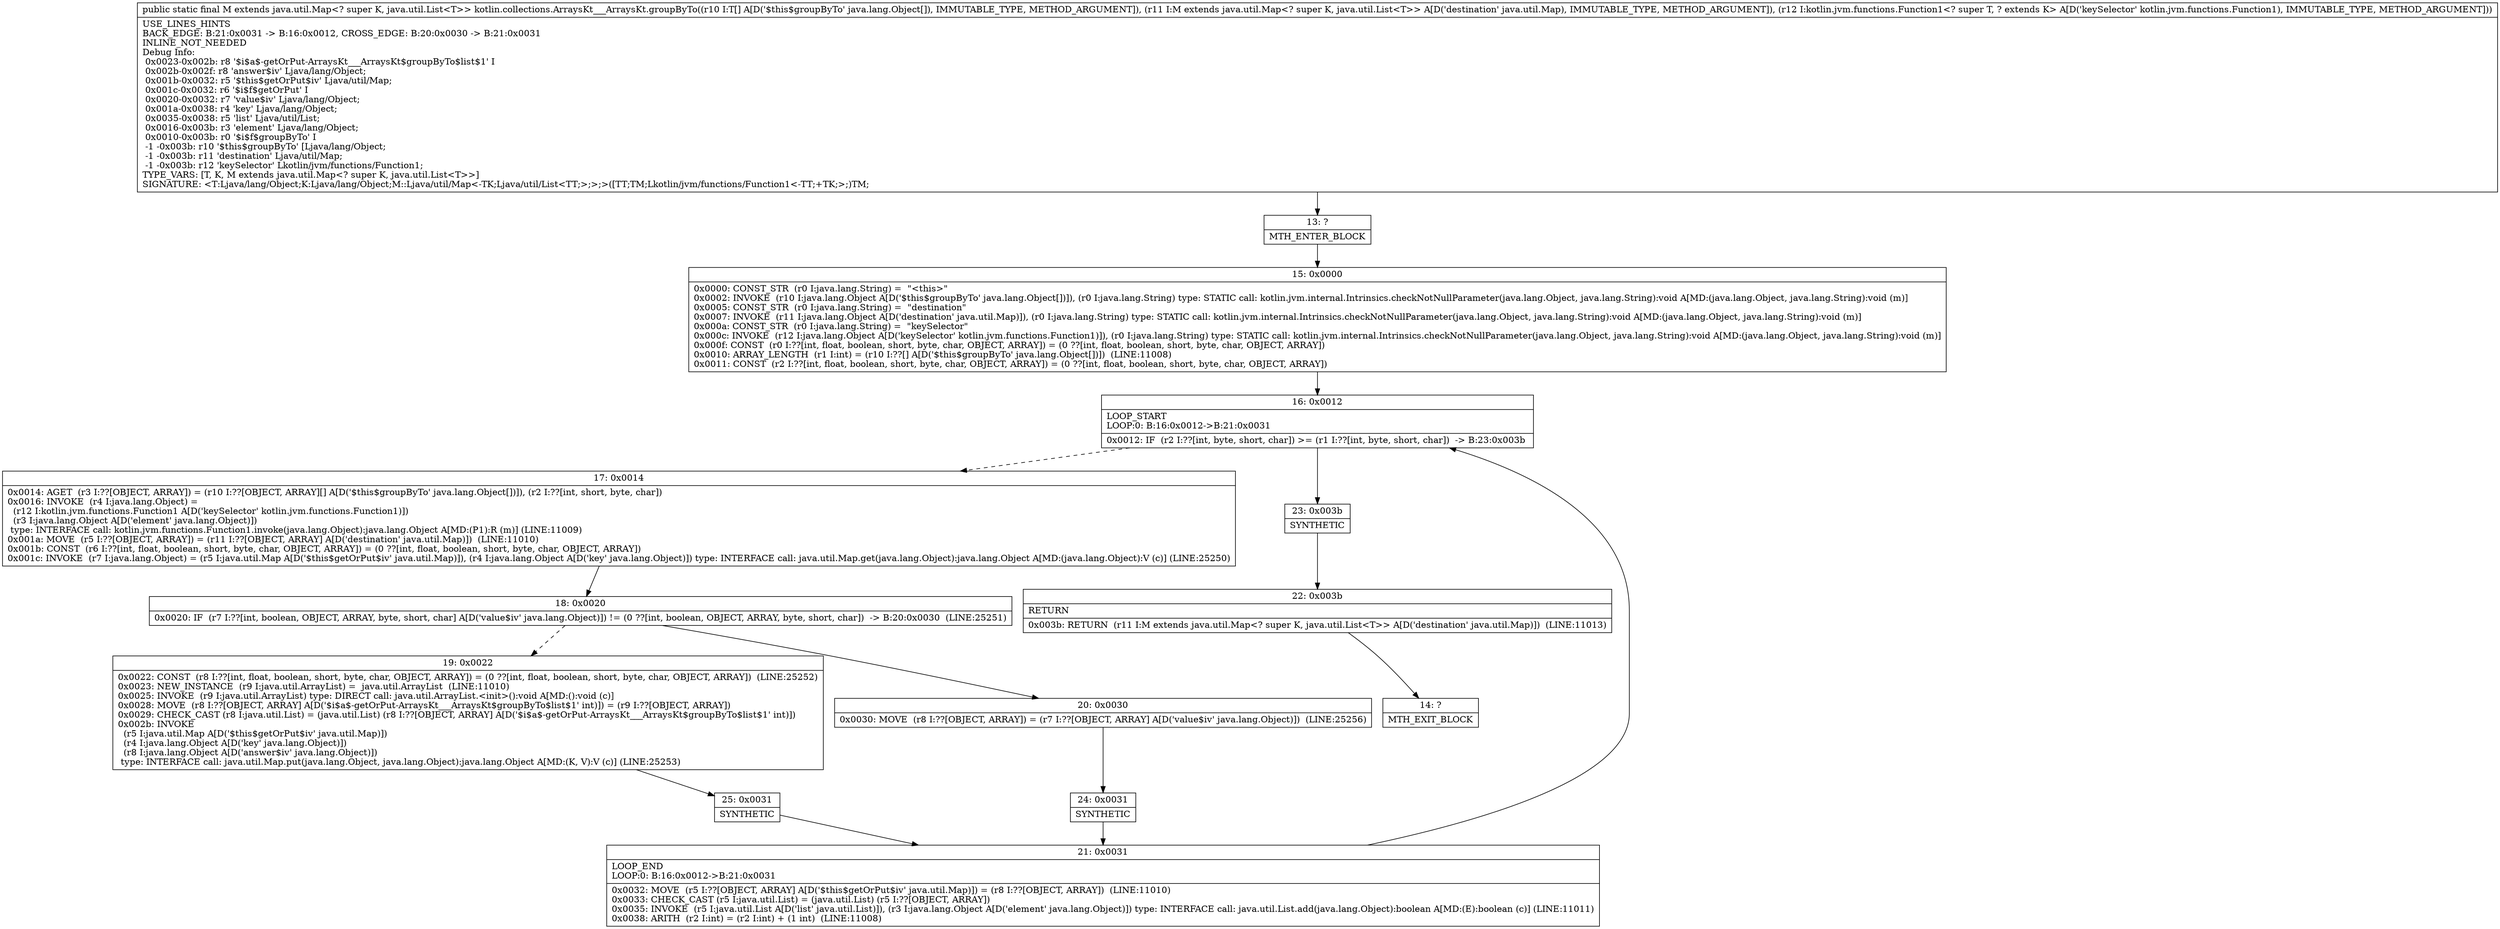 digraph "CFG forkotlin.collections.ArraysKt___ArraysKt.groupByTo([Ljava\/lang\/Object;Ljava\/util\/Map;Lkotlin\/jvm\/functions\/Function1;)Ljava\/util\/Map;" {
Node_13 [shape=record,label="{13\:\ ?|MTH_ENTER_BLOCK\l}"];
Node_15 [shape=record,label="{15\:\ 0x0000|0x0000: CONST_STR  (r0 I:java.lang.String) =  \"\<this\>\" \l0x0002: INVOKE  (r10 I:java.lang.Object A[D('$this$groupByTo' java.lang.Object[])]), (r0 I:java.lang.String) type: STATIC call: kotlin.jvm.internal.Intrinsics.checkNotNullParameter(java.lang.Object, java.lang.String):void A[MD:(java.lang.Object, java.lang.String):void (m)]\l0x0005: CONST_STR  (r0 I:java.lang.String) =  \"destination\" \l0x0007: INVOKE  (r11 I:java.lang.Object A[D('destination' java.util.Map)]), (r0 I:java.lang.String) type: STATIC call: kotlin.jvm.internal.Intrinsics.checkNotNullParameter(java.lang.Object, java.lang.String):void A[MD:(java.lang.Object, java.lang.String):void (m)]\l0x000a: CONST_STR  (r0 I:java.lang.String) =  \"keySelector\" \l0x000c: INVOKE  (r12 I:java.lang.Object A[D('keySelector' kotlin.jvm.functions.Function1)]), (r0 I:java.lang.String) type: STATIC call: kotlin.jvm.internal.Intrinsics.checkNotNullParameter(java.lang.Object, java.lang.String):void A[MD:(java.lang.Object, java.lang.String):void (m)]\l0x000f: CONST  (r0 I:??[int, float, boolean, short, byte, char, OBJECT, ARRAY]) = (0 ??[int, float, boolean, short, byte, char, OBJECT, ARRAY]) \l0x0010: ARRAY_LENGTH  (r1 I:int) = (r10 I:??[] A[D('$this$groupByTo' java.lang.Object[])])  (LINE:11008)\l0x0011: CONST  (r2 I:??[int, float, boolean, short, byte, char, OBJECT, ARRAY]) = (0 ??[int, float, boolean, short, byte, char, OBJECT, ARRAY]) \l}"];
Node_16 [shape=record,label="{16\:\ 0x0012|LOOP_START\lLOOP:0: B:16:0x0012\-\>B:21:0x0031\l|0x0012: IF  (r2 I:??[int, byte, short, char]) \>= (r1 I:??[int, byte, short, char])  \-\> B:23:0x003b \l}"];
Node_17 [shape=record,label="{17\:\ 0x0014|0x0014: AGET  (r3 I:??[OBJECT, ARRAY]) = (r10 I:??[OBJECT, ARRAY][] A[D('$this$groupByTo' java.lang.Object[])]), (r2 I:??[int, short, byte, char]) \l0x0016: INVOKE  (r4 I:java.lang.Object) = \l  (r12 I:kotlin.jvm.functions.Function1 A[D('keySelector' kotlin.jvm.functions.Function1)])\l  (r3 I:java.lang.Object A[D('element' java.lang.Object)])\l type: INTERFACE call: kotlin.jvm.functions.Function1.invoke(java.lang.Object):java.lang.Object A[MD:(P1):R (m)] (LINE:11009)\l0x001a: MOVE  (r5 I:??[OBJECT, ARRAY]) = (r11 I:??[OBJECT, ARRAY] A[D('destination' java.util.Map)])  (LINE:11010)\l0x001b: CONST  (r6 I:??[int, float, boolean, short, byte, char, OBJECT, ARRAY]) = (0 ??[int, float, boolean, short, byte, char, OBJECT, ARRAY]) \l0x001c: INVOKE  (r7 I:java.lang.Object) = (r5 I:java.util.Map A[D('$this$getOrPut$iv' java.util.Map)]), (r4 I:java.lang.Object A[D('key' java.lang.Object)]) type: INTERFACE call: java.util.Map.get(java.lang.Object):java.lang.Object A[MD:(java.lang.Object):V (c)] (LINE:25250)\l}"];
Node_18 [shape=record,label="{18\:\ 0x0020|0x0020: IF  (r7 I:??[int, boolean, OBJECT, ARRAY, byte, short, char] A[D('value$iv' java.lang.Object)]) != (0 ??[int, boolean, OBJECT, ARRAY, byte, short, char])  \-\> B:20:0x0030  (LINE:25251)\l}"];
Node_19 [shape=record,label="{19\:\ 0x0022|0x0022: CONST  (r8 I:??[int, float, boolean, short, byte, char, OBJECT, ARRAY]) = (0 ??[int, float, boolean, short, byte, char, OBJECT, ARRAY])  (LINE:25252)\l0x0023: NEW_INSTANCE  (r9 I:java.util.ArrayList) =  java.util.ArrayList  (LINE:11010)\l0x0025: INVOKE  (r9 I:java.util.ArrayList) type: DIRECT call: java.util.ArrayList.\<init\>():void A[MD:():void (c)]\l0x0028: MOVE  (r8 I:??[OBJECT, ARRAY] A[D('$i$a$\-getOrPut\-ArraysKt___ArraysKt$groupByTo$list$1' int)]) = (r9 I:??[OBJECT, ARRAY]) \l0x0029: CHECK_CAST (r8 I:java.util.List) = (java.util.List) (r8 I:??[OBJECT, ARRAY] A[D('$i$a$\-getOrPut\-ArraysKt___ArraysKt$groupByTo$list$1' int)]) \l0x002b: INVOKE  \l  (r5 I:java.util.Map A[D('$this$getOrPut$iv' java.util.Map)])\l  (r4 I:java.lang.Object A[D('key' java.lang.Object)])\l  (r8 I:java.lang.Object A[D('answer$iv' java.lang.Object)])\l type: INTERFACE call: java.util.Map.put(java.lang.Object, java.lang.Object):java.lang.Object A[MD:(K, V):V (c)] (LINE:25253)\l}"];
Node_25 [shape=record,label="{25\:\ 0x0031|SYNTHETIC\l}"];
Node_21 [shape=record,label="{21\:\ 0x0031|LOOP_END\lLOOP:0: B:16:0x0012\-\>B:21:0x0031\l|0x0032: MOVE  (r5 I:??[OBJECT, ARRAY] A[D('$this$getOrPut$iv' java.util.Map)]) = (r8 I:??[OBJECT, ARRAY])  (LINE:11010)\l0x0033: CHECK_CAST (r5 I:java.util.List) = (java.util.List) (r5 I:??[OBJECT, ARRAY]) \l0x0035: INVOKE  (r5 I:java.util.List A[D('list' java.util.List)]), (r3 I:java.lang.Object A[D('element' java.lang.Object)]) type: INTERFACE call: java.util.List.add(java.lang.Object):boolean A[MD:(E):boolean (c)] (LINE:11011)\l0x0038: ARITH  (r2 I:int) = (r2 I:int) + (1 int)  (LINE:11008)\l}"];
Node_20 [shape=record,label="{20\:\ 0x0030|0x0030: MOVE  (r8 I:??[OBJECT, ARRAY]) = (r7 I:??[OBJECT, ARRAY] A[D('value$iv' java.lang.Object)])  (LINE:25256)\l}"];
Node_24 [shape=record,label="{24\:\ 0x0031|SYNTHETIC\l}"];
Node_23 [shape=record,label="{23\:\ 0x003b|SYNTHETIC\l}"];
Node_22 [shape=record,label="{22\:\ 0x003b|RETURN\l|0x003b: RETURN  (r11 I:M extends java.util.Map\<? super K, java.util.List\<T\>\> A[D('destination' java.util.Map)])  (LINE:11013)\l}"];
Node_14 [shape=record,label="{14\:\ ?|MTH_EXIT_BLOCK\l}"];
MethodNode[shape=record,label="{public static final M extends java.util.Map\<? super K, java.util.List\<T\>\> kotlin.collections.ArraysKt___ArraysKt.groupByTo((r10 I:T[] A[D('$this$groupByTo' java.lang.Object[]), IMMUTABLE_TYPE, METHOD_ARGUMENT]), (r11 I:M extends java.util.Map\<? super K, java.util.List\<T\>\> A[D('destination' java.util.Map), IMMUTABLE_TYPE, METHOD_ARGUMENT]), (r12 I:kotlin.jvm.functions.Function1\<? super T, ? extends K\> A[D('keySelector' kotlin.jvm.functions.Function1), IMMUTABLE_TYPE, METHOD_ARGUMENT]))  | USE_LINES_HINTS\lBACK_EDGE: B:21:0x0031 \-\> B:16:0x0012, CROSS_EDGE: B:20:0x0030 \-\> B:21:0x0031\lINLINE_NOT_NEEDED\lDebug Info:\l  0x0023\-0x002b: r8 '$i$a$\-getOrPut\-ArraysKt___ArraysKt$groupByTo$list$1' I\l  0x002b\-0x002f: r8 'answer$iv' Ljava\/lang\/Object;\l  0x001b\-0x0032: r5 '$this$getOrPut$iv' Ljava\/util\/Map;\l  0x001c\-0x0032: r6 '$i$f$getOrPut' I\l  0x0020\-0x0032: r7 'value$iv' Ljava\/lang\/Object;\l  0x001a\-0x0038: r4 'key' Ljava\/lang\/Object;\l  0x0035\-0x0038: r5 'list' Ljava\/util\/List;\l  0x0016\-0x003b: r3 'element' Ljava\/lang\/Object;\l  0x0010\-0x003b: r0 '$i$f$groupByTo' I\l  \-1 \-0x003b: r10 '$this$groupByTo' [Ljava\/lang\/Object;\l  \-1 \-0x003b: r11 'destination' Ljava\/util\/Map;\l  \-1 \-0x003b: r12 'keySelector' Lkotlin\/jvm\/functions\/Function1;\lTYPE_VARS: [T, K, M extends java.util.Map\<? super K, java.util.List\<T\>\>]\lSIGNATURE: \<T:Ljava\/lang\/Object;K:Ljava\/lang\/Object;M::Ljava\/util\/Map\<\-TK;Ljava\/util\/List\<TT;\>;\>;\>([TT;TM;Lkotlin\/jvm\/functions\/Function1\<\-TT;+TK;\>;)TM;\l}"];
MethodNode -> Node_13;Node_13 -> Node_15;
Node_15 -> Node_16;
Node_16 -> Node_17[style=dashed];
Node_16 -> Node_23;
Node_17 -> Node_18;
Node_18 -> Node_19[style=dashed];
Node_18 -> Node_20;
Node_19 -> Node_25;
Node_25 -> Node_21;
Node_21 -> Node_16;
Node_20 -> Node_24;
Node_24 -> Node_21;
Node_23 -> Node_22;
Node_22 -> Node_14;
}

